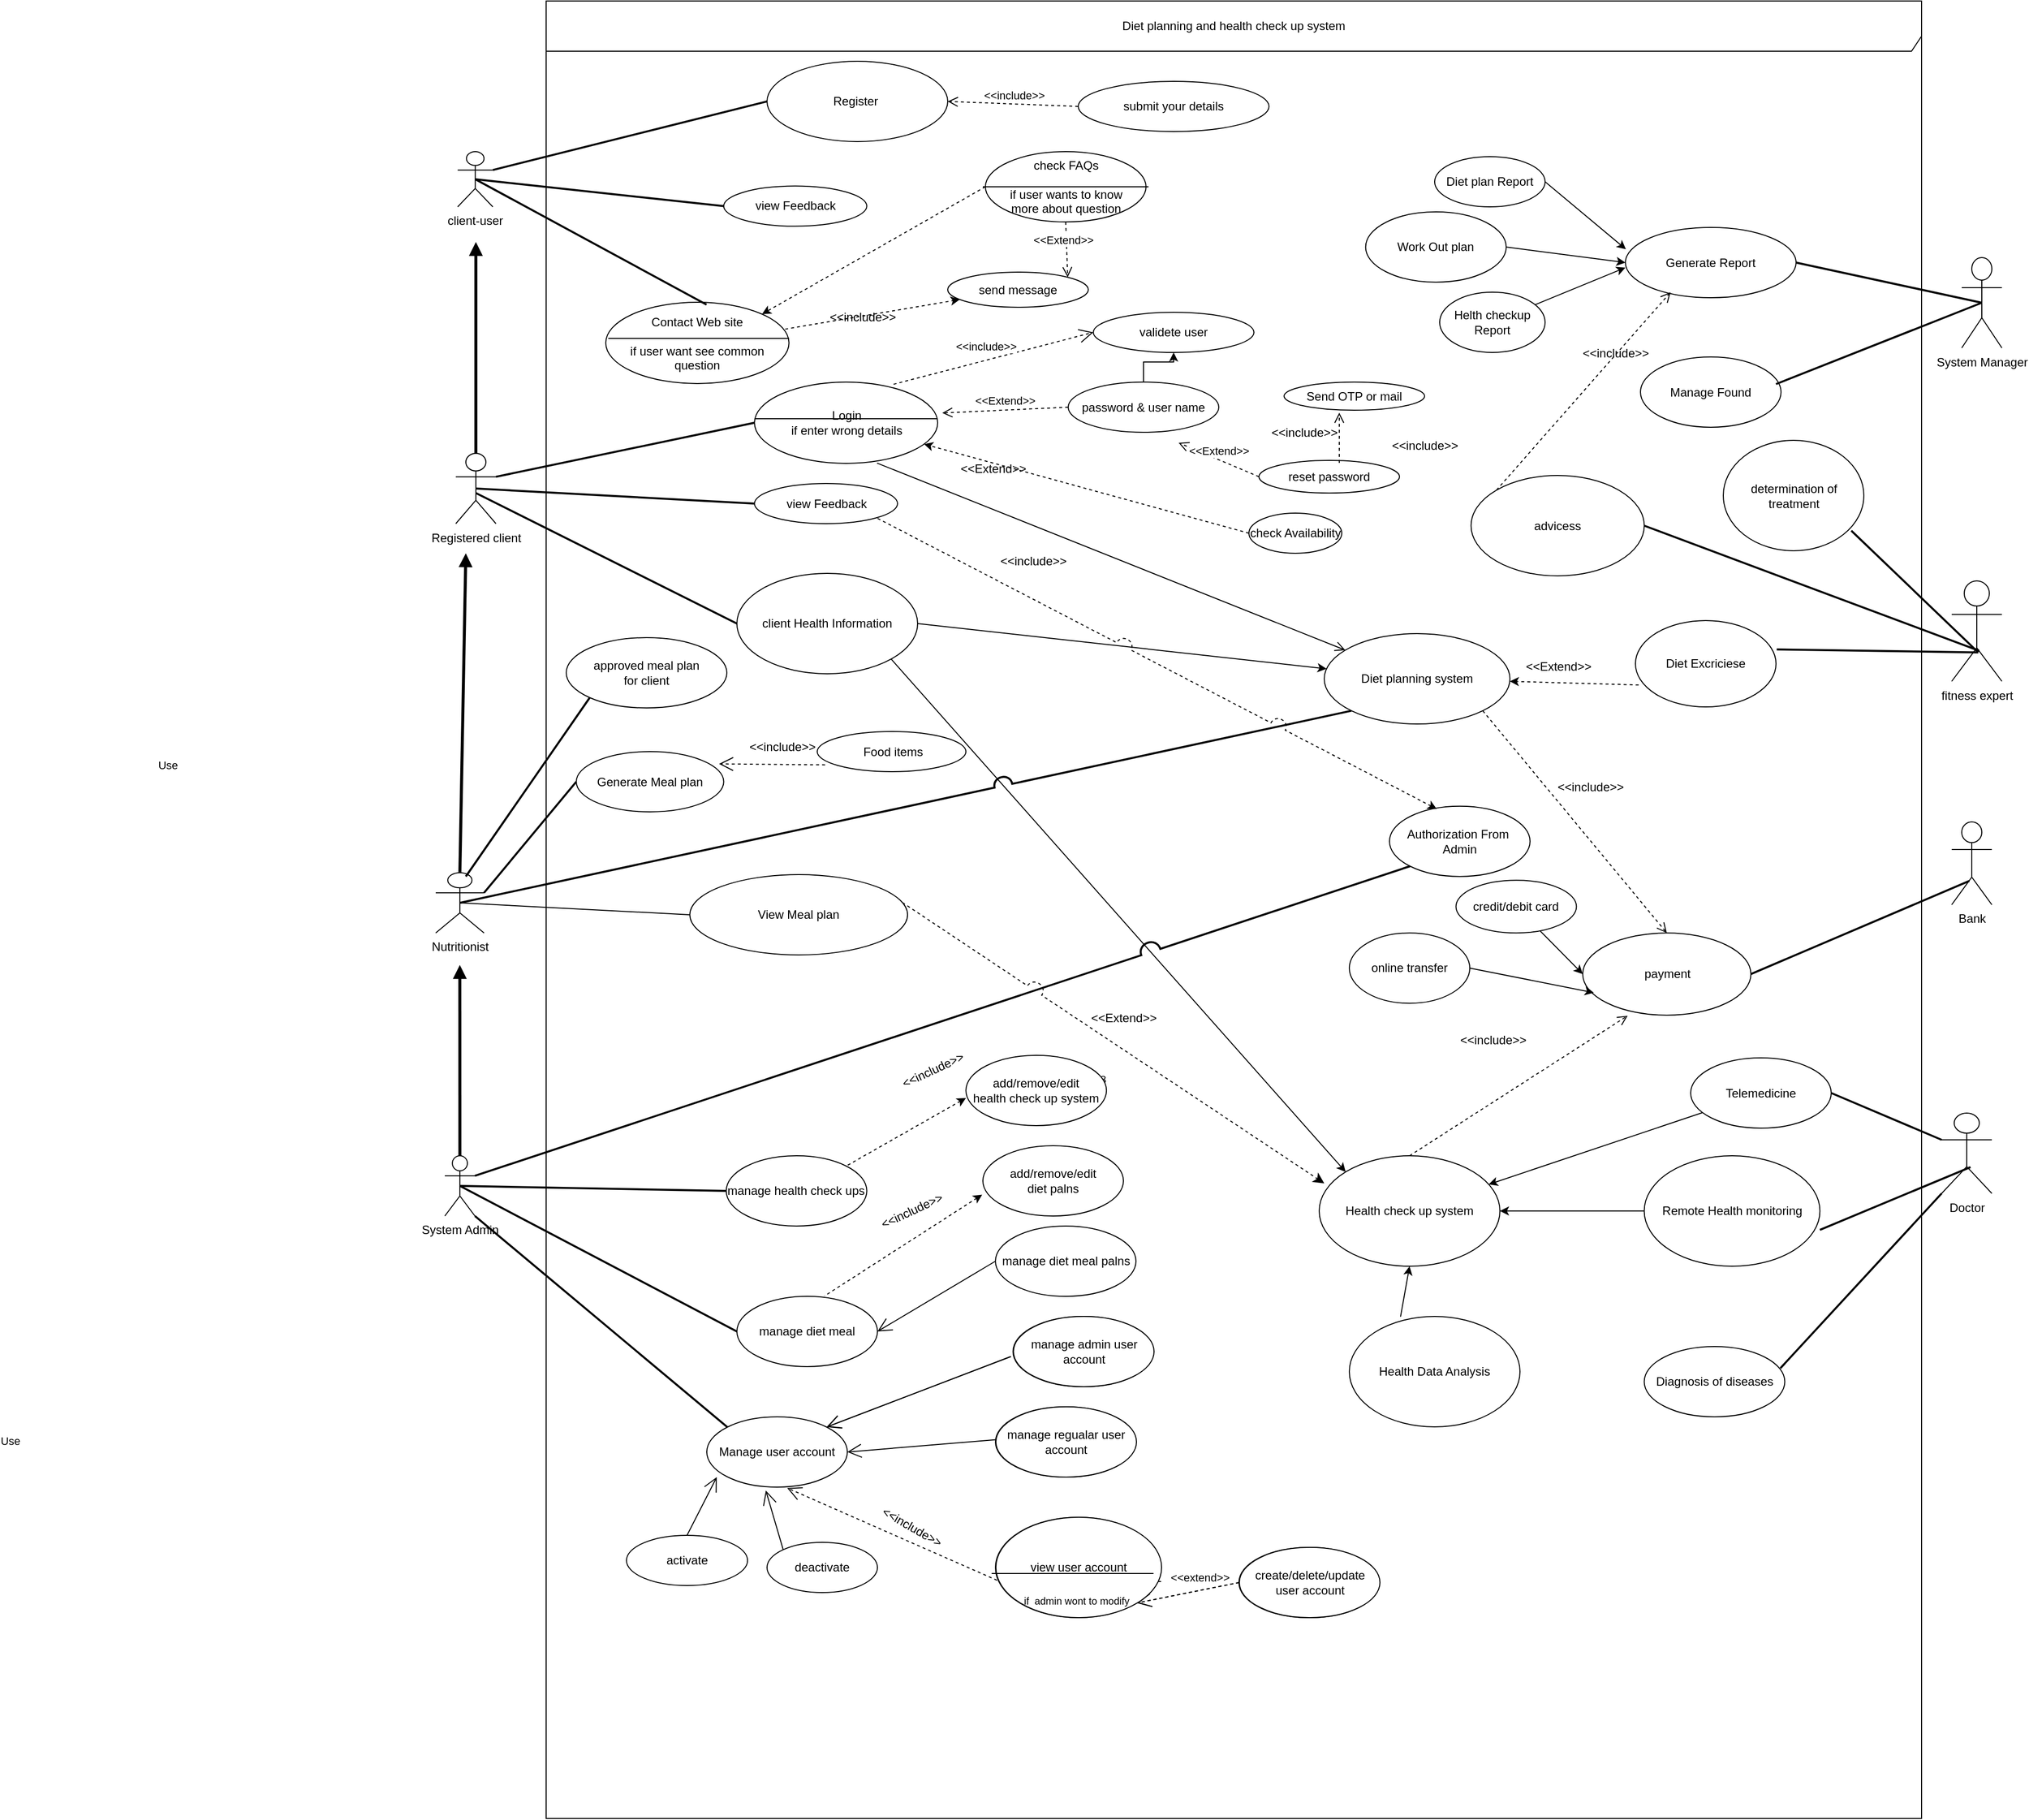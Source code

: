 <mxfile version="21.2.2">
  <diagram name="Page-1" id="F2uAwdxsBDfVGPQz6D__">
    <mxGraphModel dx="1561" dy="531" grid="1" gridSize="10" guides="1" tooltips="1" connect="1" arrows="1" fold="1" page="1" pageScale="1" pageWidth="850" pageHeight="1100" math="0" shadow="0">
      <root>
        <mxCell id="0" />
        <mxCell id="1" parent="0" />
        <mxCell id="HZRKlwLpZjMJuqIR7BEd-4" value="Diet planning and health check up system" style="shape=umlFrame;whiteSpace=wrap;html=1;pointerEvents=0;width=1370;height=50;" vertex="1" parent="1">
          <mxGeometry x="360" y="130" width="1370" height="1810" as="geometry" />
        </mxCell>
        <mxCell id="HZRKlwLpZjMJuqIR7BEd-5" value="client-user" style="shape=umlActor;verticalLabelPosition=bottom;verticalAlign=top;html=1;" vertex="1" parent="1">
          <mxGeometry x="271.87" y="280" width="35" height="55" as="geometry" />
        </mxCell>
        <mxCell id="HZRKlwLpZjMJuqIR7BEd-6" value="Register&amp;nbsp;" style="ellipse;whiteSpace=wrap;html=1;" vertex="1" parent="1">
          <mxGeometry x="580" y="190" width="180" height="80" as="geometry" />
        </mxCell>
        <mxCell id="HZRKlwLpZjMJuqIR7BEd-7" value="submit your details" style="ellipse;whiteSpace=wrap;html=1;" vertex="1" parent="1">
          <mxGeometry x="890" y="210" width="190" height="50" as="geometry" />
        </mxCell>
        <mxCell id="HZRKlwLpZjMJuqIR7BEd-8" value="" style="endArrow=none;html=1;rounded=1;entryX=0;entryY=0.5;entryDx=0;entryDy=0;exitX=1;exitY=0.333;exitDx=0;exitDy=0;exitPerimeter=0;strokeColor=#000000;strokeWidth=2;" edge="1" parent="1" source="HZRKlwLpZjMJuqIR7BEd-5" target="HZRKlwLpZjMJuqIR7BEd-6">
          <mxGeometry width="50" height="50" relative="1" as="geometry">
            <mxPoint x="730" y="270" as="sourcePoint" />
            <mxPoint x="780" y="220" as="targetPoint" />
          </mxGeometry>
        </mxCell>
        <mxCell id="HZRKlwLpZjMJuqIR7BEd-9" value="view Feedback" style="ellipse;whiteSpace=wrap;html=1;" vertex="1" parent="1">
          <mxGeometry x="536.87" y="314.25" width="142.5" height="40" as="geometry" />
        </mxCell>
        <mxCell id="HZRKlwLpZjMJuqIR7BEd-10" value="&amp;lt;&amp;lt;include&amp;gt;&amp;gt;" style="html=1;verticalAlign=bottom;endArrow=open;dashed=1;endSize=8;elbow=vertical;rounded=0;exitX=0;exitY=0.5;exitDx=0;exitDy=0;entryX=1;entryY=0.5;entryDx=0;entryDy=0;" edge="1" parent="1" source="HZRKlwLpZjMJuqIR7BEd-7" target="HZRKlwLpZjMJuqIR7BEd-6">
          <mxGeometry x="-0.008" relative="1" as="geometry">
            <mxPoint x="900" y="410" as="sourcePoint" />
            <mxPoint x="720" y="240" as="targetPoint" />
            <mxPoint as="offset" />
          </mxGeometry>
        </mxCell>
        <mxCell id="HZRKlwLpZjMJuqIR7BEd-11" value="" style="endArrow=none;html=1;rounded=0;entryX=0.5;entryY=0.5;entryDx=0;entryDy=0;entryPerimeter=0;exitX=0;exitY=0.5;exitDx=0;exitDy=0;strokeWidth=2;" edge="1" parent="1" source="HZRKlwLpZjMJuqIR7BEd-9" target="HZRKlwLpZjMJuqIR7BEd-5">
          <mxGeometry width="50" height="50" relative="1" as="geometry">
            <mxPoint x="950" y="320" as="sourcePoint" />
            <mxPoint x="720" y="277.68" as="targetPoint" />
          </mxGeometry>
        </mxCell>
        <mxCell id="HZRKlwLpZjMJuqIR7BEd-12" value="Registered client" style="shape=umlActor;verticalLabelPosition=bottom;verticalAlign=top;html=1;" vertex="1" parent="1">
          <mxGeometry x="270" y="580.5" width="40" height="70" as="geometry" />
        </mxCell>
        <mxCell id="HZRKlwLpZjMJuqIR7BEd-13" value="" style="endArrow=none;html=1;rounded=0;exitX=1;exitY=0.333;exitDx=0;exitDy=0;exitPerimeter=0;entryX=0;entryY=0.5;entryDx=0;entryDy=0;strokeWidth=2;" edge="1" parent="1" source="HZRKlwLpZjMJuqIR7BEd-12" target="HZRKlwLpZjMJuqIR7BEd-19">
          <mxGeometry width="50" height="50" relative="1" as="geometry">
            <mxPoint x="757.5" y="580.5" as="sourcePoint" />
            <mxPoint x="807.5" y="530.5" as="targetPoint" />
          </mxGeometry>
        </mxCell>
        <mxCell id="HZRKlwLpZjMJuqIR7BEd-14" value="view Feedback" style="ellipse;whiteSpace=wrap;html=1;" vertex="1" parent="1">
          <mxGeometry x="567.5" y="610.5" width="142.5" height="40" as="geometry" />
        </mxCell>
        <mxCell id="HZRKlwLpZjMJuqIR7BEd-15" value="" style="endArrow=none;html=1;rounded=0;exitX=0.5;exitY=0.5;exitDx=0;exitDy=0;exitPerimeter=0;entryX=0;entryY=0.5;entryDx=0;entryDy=0;strokeWidth=2;" edge="1" parent="1" source="HZRKlwLpZjMJuqIR7BEd-12" target="HZRKlwLpZjMJuqIR7BEd-14">
          <mxGeometry width="50" height="50" relative="1" as="geometry">
            <mxPoint x="760" y="590.5" as="sourcePoint" />
            <mxPoint x="862.5" y="550.5" as="targetPoint" />
          </mxGeometry>
        </mxCell>
        <mxCell id="HZRKlwLpZjMJuqIR7BEd-16" value="check Availability" style="ellipse;whiteSpace=wrap;html=1;" vertex="1" parent="1">
          <mxGeometry x="1060" y="640" width="92.5" height="40" as="geometry" />
        </mxCell>
        <mxCell id="HZRKlwLpZjMJuqIR7BEd-230" value="" style="edgeStyle=orthogonalEdgeStyle;rounded=0;orthogonalLoop=1;jettySize=auto;html=1;" edge="1" parent="1" source="HZRKlwLpZjMJuqIR7BEd-17" target="HZRKlwLpZjMJuqIR7BEd-18">
          <mxGeometry relative="1" as="geometry" />
        </mxCell>
        <mxCell id="HZRKlwLpZjMJuqIR7BEd-17" value="password &amp;amp; user name" style="ellipse;whiteSpace=wrap;html=1;" vertex="1" parent="1">
          <mxGeometry x="880" y="509.5" width="150" height="50" as="geometry" />
        </mxCell>
        <mxCell id="HZRKlwLpZjMJuqIR7BEd-18" value="validete user" style="ellipse;whiteSpace=wrap;html=1;" vertex="1" parent="1">
          <mxGeometry x="905" y="440" width="160" height="40" as="geometry" />
        </mxCell>
        <mxCell id="HZRKlwLpZjMJuqIR7BEd-19" value="Login&lt;br&gt;if enter wrong details" style="ellipse;whiteSpace=wrap;html=1;" vertex="1" parent="1">
          <mxGeometry x="567.5" y="509.5" width="182.5" height="81" as="geometry" />
        </mxCell>
        <mxCell id="HZRKlwLpZjMJuqIR7BEd-20" value="" style="line;strokeWidth=1;align=left;verticalAlign=middle;spacingTop=-1;spacingLeft=3;spacingRight=3;rotatable=0;labelPosition=right;points=[];portConstraint=eastwest;" vertex="1" parent="1">
          <mxGeometry x="567.5" y="542" width="182.5" height="8" as="geometry" />
        </mxCell>
        <mxCell id="HZRKlwLpZjMJuqIR7BEd-21" value="Diet planning system" style="ellipse;whiteSpace=wrap;html=1;" vertex="1" parent="1">
          <mxGeometry x="1135" y="760" width="185" height="90" as="geometry" />
        </mxCell>
        <mxCell id="HZRKlwLpZjMJuqIR7BEd-22" value="&amp;nbsp;Food items" style="ellipse;whiteSpace=wrap;html=1;" vertex="1" parent="1">
          <mxGeometry x="630" y="857.5" width="148.12" height="40" as="geometry" />
        </mxCell>
        <mxCell id="HZRKlwLpZjMJuqIR7BEd-24" value="Generate Meal plan" style="ellipse;whiteSpace=wrap;html=1;" vertex="1" parent="1">
          <mxGeometry x="390" y="877.5" width="146.87" height="60" as="geometry" />
        </mxCell>
        <mxCell id="HZRKlwLpZjMJuqIR7BEd-25" value="View Meal plan" style="ellipse;whiteSpace=wrap;html=1;" vertex="1" parent="1">
          <mxGeometry x="503.13" y="1000" width="216.87" height="80" as="geometry" />
        </mxCell>
        <mxCell id="HZRKlwLpZjMJuqIR7BEd-26" value="Health check up system" style="ellipse;whiteSpace=wrap;html=1;" vertex="1" parent="1">
          <mxGeometry x="1130" y="1280" width="180" height="110" as="geometry" />
        </mxCell>
        <mxCell id="HZRKlwLpZjMJuqIR7BEd-29" value="&amp;lt;&amp;lt;Extend&amp;gt;&amp;gt;" style="html=1;verticalAlign=bottom;endArrow=open;dashed=1;endSize=8;elbow=vertical;rounded=0;entryX=1.025;entryY=0.38;entryDx=0;entryDy=0;exitX=0;exitY=0.5;exitDx=0;exitDy=0;entryPerimeter=0;" edge="1" parent="1" source="HZRKlwLpZjMJuqIR7BEd-17" target="HZRKlwLpZjMJuqIR7BEd-19">
          <mxGeometry relative="1" as="geometry">
            <mxPoint x="850" y="480" as="sourcePoint" />
            <mxPoint x="730" y="483.38" as="targetPoint" />
          </mxGeometry>
        </mxCell>
        <mxCell id="HZRKlwLpZjMJuqIR7BEd-30" style="edgeStyle=none;rounded=0;orthogonalLoop=1;jettySize=auto;html=1;exitX=0.5;exitY=1;exitDx=0;exitDy=0;" edge="1" parent="1" source="HZRKlwLpZjMJuqIR7BEd-17" target="HZRKlwLpZjMJuqIR7BEd-17">
          <mxGeometry relative="1" as="geometry" />
        </mxCell>
        <mxCell id="HZRKlwLpZjMJuqIR7BEd-31" value="" style="html=1;verticalAlign=bottom;endArrow=open;endSize=8;elbow=vertical;rounded=0;exitX=0.669;exitY=0.996;exitDx=0;exitDy=0;exitPerimeter=0;" edge="1" parent="1" source="HZRKlwLpZjMJuqIR7BEd-19" target="HZRKlwLpZjMJuqIR7BEd-21">
          <mxGeometry y="-20" relative="1" as="geometry">
            <mxPoint x="860" y="540" as="sourcePoint" />
            <mxPoint x="830" y="570" as="targetPoint" />
            <mxPoint as="offset" />
          </mxGeometry>
        </mxCell>
        <mxCell id="HZRKlwLpZjMJuqIR7BEd-32" value="" style="endArrow=none;html=1;rounded=0;entryX=0;entryY=0.5;entryDx=0;entryDy=0;exitX=0.5;exitY=0.5;exitDx=0;exitDy=0;exitPerimeter=0;" edge="1" parent="1" source="HZRKlwLpZjMJuqIR7BEd-23" target="HZRKlwLpZjMJuqIR7BEd-25">
          <mxGeometry width="50" height="50" relative="1" as="geometry">
            <mxPoint x="263.13" y="937.5" as="sourcePoint" />
            <mxPoint x="813.13" y="807.5" as="targetPoint" />
          </mxGeometry>
        </mxCell>
        <mxCell id="HZRKlwLpZjMJuqIR7BEd-33" value="" style="endArrow=none;html=1;rounded=0;entryX=0;entryY=0.5;entryDx=0;entryDy=0;exitX=1;exitY=0.333;exitDx=0;exitDy=0;exitPerimeter=0;strokeWidth=2;" edge="1" parent="1" source="HZRKlwLpZjMJuqIR7BEd-23" target="HZRKlwLpZjMJuqIR7BEd-24">
          <mxGeometry width="50" height="50" relative="1" as="geometry">
            <mxPoint x="263.13" y="917.5" as="sourcePoint" />
            <mxPoint x="433.13" y="922.5" as="targetPoint" />
          </mxGeometry>
        </mxCell>
        <mxCell id="HZRKlwLpZjMJuqIR7BEd-34" style="edgeStyle=none;rounded=0;orthogonalLoop=1;jettySize=auto;html=1;exitX=1;exitY=0;exitDx=0;exitDy=0;" edge="1" parent="1" source="HZRKlwLpZjMJuqIR7BEd-24" target="HZRKlwLpZjMJuqIR7BEd-24">
          <mxGeometry relative="1" as="geometry" />
        </mxCell>
        <mxCell id="HZRKlwLpZjMJuqIR7BEd-35" value="Use" style="endArrow=open;endSize=12;dashed=1;html=1;rounded=0;entryX=0.968;entryY=0.204;entryDx=0;entryDy=0;entryPerimeter=0;exitX=0.053;exitY=0.83;exitDx=0;exitDy=0;exitPerimeter=0;" edge="1" parent="1" source="HZRKlwLpZjMJuqIR7BEd-22" target="HZRKlwLpZjMJuqIR7BEd-24">
          <mxGeometry x="1" y="570" width="160" relative="1" as="geometry">
            <mxPoint x="562.5" y="858" as="sourcePoint" />
            <mxPoint x="463.13" y="855" as="targetPoint" />
            <mxPoint x="-544" y="-569" as="offset" />
          </mxGeometry>
        </mxCell>
        <mxCell id="HZRKlwLpZjMJuqIR7BEd-36" value="&amp;lt;&amp;lt;include&amp;gt;&amp;gt;" style="text;html=1;align=center;verticalAlign=middle;resizable=0;points=[];autosize=1;" vertex="1" parent="1">
          <mxGeometry x="550" y="857.5" width="90" height="30" as="geometry" />
        </mxCell>
        <mxCell id="HZRKlwLpZjMJuqIR7BEd-37" style="edgeStyle=none;rounded=0;orthogonalLoop=1;jettySize=auto;html=1;exitX=1;exitY=0.5;exitDx=0;exitDy=0;" edge="1" parent="1" source="HZRKlwLpZjMJuqIR7BEd-38" target="HZRKlwLpZjMJuqIR7BEd-21">
          <mxGeometry relative="1" as="geometry" />
        </mxCell>
        <mxCell id="HZRKlwLpZjMJuqIR7BEd-38" value="client Health Information" style="ellipse;whiteSpace=wrap;html=1;" vertex="1" parent="1">
          <mxGeometry x="550" y="700" width="180" height="100" as="geometry" />
        </mxCell>
        <mxCell id="HZRKlwLpZjMJuqIR7BEd-40" style="edgeStyle=none;rounded=0;orthogonalLoop=1;jettySize=auto;html=1;exitX=1;exitY=1;exitDx=0;exitDy=0;entryX=0;entryY=0;entryDx=0;entryDy=0;" edge="1" parent="1" source="HZRKlwLpZjMJuqIR7BEd-38" target="HZRKlwLpZjMJuqIR7BEd-26">
          <mxGeometry relative="1" as="geometry">
            <mxPoint x="760" y="680" as="sourcePoint" />
            <mxPoint x="848" y="677" as="targetPoint" />
          </mxGeometry>
        </mxCell>
        <mxCell id="HZRKlwLpZjMJuqIR7BEd-41" value="Doctor&lt;br&gt;" style="shape=umlActor;verticalLabelPosition=bottom;verticalAlign=top;html=1;" vertex="1" parent="1">
          <mxGeometry x="1750" y="1237.5" width="50" height="80" as="geometry" />
        </mxCell>
        <mxCell id="HZRKlwLpZjMJuqIR7BEd-43" value="Health Data Analysis" style="ellipse;whiteSpace=wrap;html=1;" vertex="1" parent="1">
          <mxGeometry x="1160" y="1440" width="170" height="110" as="geometry" />
        </mxCell>
        <mxCell id="HZRKlwLpZjMJuqIR7BEd-44" style="edgeStyle=none;rounded=0;orthogonalLoop=1;jettySize=auto;html=1;" edge="1" parent="1" source="HZRKlwLpZjMJuqIR7BEd-45" target="HZRKlwLpZjMJuqIR7BEd-26">
          <mxGeometry relative="1" as="geometry" />
        </mxCell>
        <mxCell id="HZRKlwLpZjMJuqIR7BEd-45" value="Remote Health monitoring" style="ellipse;whiteSpace=wrap;html=1;" vertex="1" parent="1">
          <mxGeometry x="1453.75" y="1280" width="175" height="110" as="geometry" />
        </mxCell>
        <mxCell id="HZRKlwLpZjMJuqIR7BEd-46" style="edgeStyle=none;rounded=0;orthogonalLoop=1;jettySize=auto;html=1;exitX=0;exitY=0.5;exitDx=0;exitDy=0;" edge="1" parent="1" source="HZRKlwLpZjMJuqIR7BEd-14" target="HZRKlwLpZjMJuqIR7BEd-14">
          <mxGeometry relative="1" as="geometry" />
        </mxCell>
        <mxCell id="HZRKlwLpZjMJuqIR7BEd-47" value="" style="endArrow=none;html=1;rounded=0;entryX=0;entryY=1;entryDx=0;entryDy=0;jumpStyle=arc;jumpSize=16;exitX=0.5;exitY=0.5;exitDx=0;exitDy=0;exitPerimeter=0;strokeWidth=2;" edge="1" parent="1" source="HZRKlwLpZjMJuqIR7BEd-23" target="HZRKlwLpZjMJuqIR7BEd-21">
          <mxGeometry width="50" height="50" relative="1" as="geometry">
            <mxPoint x="500" y="690" as="sourcePoint" />
            <mxPoint x="740" y="785" as="targetPoint" />
          </mxGeometry>
        </mxCell>
        <mxCell id="HZRKlwLpZjMJuqIR7BEd-48" value="" style="edgeStyle=none;rounded=0;orthogonalLoop=1;jettySize=auto;html=1;" edge="1" parent="1" source="HZRKlwLpZjMJuqIR7BEd-49" target="HZRKlwLpZjMJuqIR7BEd-26">
          <mxGeometry relative="1" as="geometry" />
        </mxCell>
        <mxCell id="HZRKlwLpZjMJuqIR7BEd-49" value="Telemedicine" style="ellipse;whiteSpace=wrap;html=1;" vertex="1" parent="1">
          <mxGeometry x="1500" y="1182.5" width="140" height="70" as="geometry" />
        </mxCell>
        <mxCell id="HZRKlwLpZjMJuqIR7BEd-50" value="fitness expert&lt;br&gt;" style="shape=umlActor;verticalLabelPosition=bottom;verticalAlign=top;html=1;" vertex="1" parent="1">
          <mxGeometry x="1760" y="707.5" width="50" height="100" as="geometry" />
        </mxCell>
        <mxCell id="HZRKlwLpZjMJuqIR7BEd-51" value="determination of treatment" style="ellipse;whiteSpace=wrap;html=1;" vertex="1" parent="1">
          <mxGeometry x="1532.5" y="567.5" width="140" height="110" as="geometry" />
        </mxCell>
        <mxCell id="HZRKlwLpZjMJuqIR7BEd-52" value="Diet Excriciese" style="ellipse;whiteSpace=wrap;html=1;" vertex="1" parent="1">
          <mxGeometry x="1445" y="747" width="140" height="86" as="geometry" />
        </mxCell>
        <mxCell id="HZRKlwLpZjMJuqIR7BEd-53" style="edgeStyle=none;rounded=0;orthogonalLoop=1;jettySize=auto;html=1;dashed=1;exitX=0.023;exitY=0.746;exitDx=0;exitDy=0;exitPerimeter=0;" edge="1" parent="1" source="HZRKlwLpZjMJuqIR7BEd-52" target="HZRKlwLpZjMJuqIR7BEd-21">
          <mxGeometry relative="1" as="geometry">
            <mxPoint x="1450" y="697.5" as="sourcePoint" />
            <mxPoint x="1361.525" y="858.85" as="targetPoint" />
          </mxGeometry>
        </mxCell>
        <mxCell id="HZRKlwLpZjMJuqIR7BEd-54" value="" style="endArrow=none;html=1;rounded=0;entryX=0.529;entryY=0.712;entryDx=0;entryDy=0;exitX=1.005;exitY=0.334;exitDx=0;exitDy=0;entryPerimeter=0;exitPerimeter=0;strokeWidth=2;" edge="1" parent="1" source="HZRKlwLpZjMJuqIR7BEd-52" target="HZRKlwLpZjMJuqIR7BEd-50">
          <mxGeometry width="50" height="50" relative="1" as="geometry">
            <mxPoint x="1660" y="777.5" as="sourcePoint" />
            <mxPoint x="1759.87" y="740" as="targetPoint" />
          </mxGeometry>
        </mxCell>
        <mxCell id="HZRKlwLpZjMJuqIR7BEd-55" value="" style="endArrow=none;html=1;rounded=0;entryX=0.529;entryY=0.712;entryDx=0;entryDy=0;exitX=0.5;exitY=0.5;exitDx=0;exitDy=0;exitPerimeter=0;entryPerimeter=0;strokeWidth=2;" edge="1" parent="1" target="HZRKlwLpZjMJuqIR7BEd-50">
          <mxGeometry width="50" height="50" relative="1" as="geometry">
            <mxPoint x="1660" y="657.5" as="sourcePoint" />
            <mxPoint x="1759.87" y="620" as="targetPoint" />
          </mxGeometry>
        </mxCell>
        <mxCell id="HZRKlwLpZjMJuqIR7BEd-56" value="" style="endArrow=none;html=1;rounded=0;entryX=0.575;entryY=0.673;entryDx=0;entryDy=0;exitX=1;exitY=0.671;exitDx=0;exitDy=0;exitPerimeter=0;entryPerimeter=0;strokeWidth=2;" edge="1" parent="1" source="HZRKlwLpZjMJuqIR7BEd-45" target="HZRKlwLpZjMJuqIR7BEd-41">
          <mxGeometry width="50" height="50" relative="1" as="geometry">
            <mxPoint x="1620" y="1362.5" as="sourcePoint" />
            <mxPoint x="1719.87" y="1325" as="targetPoint" />
          </mxGeometry>
        </mxCell>
        <mxCell id="HZRKlwLpZjMJuqIR7BEd-57" value="advicess" style="ellipse;whiteSpace=wrap;html=1;" vertex="1" parent="1">
          <mxGeometry x="1281.25" y="602.5" width="172.5" height="100" as="geometry" />
        </mxCell>
        <mxCell id="HZRKlwLpZjMJuqIR7BEd-58" value="Diagnosis of diseases" style="ellipse;whiteSpace=wrap;html=1;" vertex="1" parent="1">
          <mxGeometry x="1453.75" y="1470" width="140" height="70" as="geometry" />
        </mxCell>
        <mxCell id="HZRKlwLpZjMJuqIR7BEd-59" value="" style="endArrow=none;html=1;rounded=0;exitX=0.969;exitY=0.308;exitDx=0;exitDy=0;exitPerimeter=0;strokeWidth=2;entryX=0;entryY=1;entryDx=0;entryDy=0;entryPerimeter=0;" edge="1" parent="1" source="HZRKlwLpZjMJuqIR7BEd-58" target="HZRKlwLpZjMJuqIR7BEd-41">
          <mxGeometry width="50" height="50" relative="1" as="geometry">
            <mxPoint x="1660" y="1422.5" as="sourcePoint" />
            <mxPoint x="1815" y="1310" as="targetPoint" />
          </mxGeometry>
        </mxCell>
        <mxCell id="HZRKlwLpZjMJuqIR7BEd-60" value="" style="endArrow=none;html=1;rounded=0;entryX=0;entryY=0.333;entryDx=0;entryDy=0;entryPerimeter=0;exitX=1;exitY=0.5;exitDx=0;exitDy=0;strokeWidth=2;" edge="1" parent="1" source="HZRKlwLpZjMJuqIR7BEd-49" target="HZRKlwLpZjMJuqIR7BEd-41">
          <mxGeometry width="50" height="50" relative="1" as="geometry">
            <mxPoint x="1690" y="1065" as="sourcePoint" />
            <mxPoint x="1772.5" y="1138" as="targetPoint" />
          </mxGeometry>
        </mxCell>
        <mxCell id="HZRKlwLpZjMJuqIR7BEd-61" value="" style="endArrow=none;html=1;rounded=0;exitX=1;exitY=0.5;exitDx=0;exitDy=0;strokeWidth=2;entryX=0.546;entryY=0.696;entryDx=0;entryDy=0;entryPerimeter=0;" edge="1" parent="1" source="HZRKlwLpZjMJuqIR7BEd-57" target="HZRKlwLpZjMJuqIR7BEd-50">
          <mxGeometry width="50" height="50" relative="1" as="geometry">
            <mxPoint x="1600" y="747.5" as="sourcePoint" />
            <mxPoint x="1780" y="767.5" as="targetPoint" />
          </mxGeometry>
        </mxCell>
        <mxCell id="HZRKlwLpZjMJuqIR7BEd-62" value="Generate Report" style="ellipse;whiteSpace=wrap;html=1;" vertex="1" parent="1">
          <mxGeometry x="1435" y="355.5" width="170" height="70" as="geometry" />
        </mxCell>
        <mxCell id="HZRKlwLpZjMJuqIR7BEd-63" value="Manage Found" style="ellipse;whiteSpace=wrap;html=1;" vertex="1" parent="1">
          <mxGeometry x="1450" y="484.5" width="140" height="70" as="geometry" />
        </mxCell>
        <mxCell id="HZRKlwLpZjMJuqIR7BEd-64" value="System Manager" style="shape=umlActor;verticalLabelPosition=bottom;verticalAlign=top;html=1;" vertex="1" parent="1">
          <mxGeometry x="1770" y="385.5" width="40" height="90" as="geometry" />
        </mxCell>
        <mxCell id="HZRKlwLpZjMJuqIR7BEd-65" value="" style="endArrow=none;html=1;rounded=0;entryX=0.5;entryY=0.5;entryDx=0;entryDy=0;exitX=1;exitY=0.5;exitDx=0;exitDy=0;entryPerimeter=0;strokeWidth=2;" edge="1" parent="1" source="HZRKlwLpZjMJuqIR7BEd-62" target="HZRKlwLpZjMJuqIR7BEd-64">
          <mxGeometry width="50" height="50" relative="1" as="geometry">
            <mxPoint x="1635" y="365.5" as="sourcePoint" />
            <mxPoint x="1780" y="309.5" as="targetPoint" />
          </mxGeometry>
        </mxCell>
        <mxCell id="HZRKlwLpZjMJuqIR7BEd-66" value="" style="endArrow=none;html=1;rounded=0;entryX=0.5;entryY=0.5;entryDx=0;entryDy=0;exitX=1.005;exitY=0.334;exitDx=0;exitDy=0;entryPerimeter=0;exitPerimeter=0;strokeWidth=2;" edge="1" parent="1" target="HZRKlwLpZjMJuqIR7BEd-64">
          <mxGeometry width="50" height="50" relative="1" as="geometry">
            <mxPoint x="1585" y="511.5" as="sourcePoint" />
            <mxPoint x="1730" y="455.5" as="targetPoint" />
          </mxGeometry>
        </mxCell>
        <mxCell id="HZRKlwLpZjMJuqIR7BEd-67" value="Diet plan Report" style="ellipse;whiteSpace=wrap;html=1;" vertex="1" parent="1">
          <mxGeometry x="1245" y="285" width="110" height="50" as="geometry" />
        </mxCell>
        <mxCell id="HZRKlwLpZjMJuqIR7BEd-68" value="Helth checkup Report" style="ellipse;whiteSpace=wrap;html=1;" vertex="1" parent="1">
          <mxGeometry x="1250" y="420" width="105" height="60" as="geometry" />
        </mxCell>
        <mxCell id="HZRKlwLpZjMJuqIR7BEd-69" value="System Admin" style="shape=umlActor;verticalLabelPosition=bottom;verticalAlign=top;html=1;" vertex="1" parent="1">
          <mxGeometry x="259.07" y="1280" width="30" height="60" as="geometry" />
        </mxCell>
        <mxCell id="HZRKlwLpZjMJuqIR7BEd-70" value="Manage user account" style="ellipse;whiteSpace=wrap;html=1;" vertex="1" parent="1">
          <mxGeometry x="520" y="1540" width="140" height="70" as="geometry" />
        </mxCell>
        <mxCell id="HZRKlwLpZjMJuqIR7BEd-73" value="" style="endArrow=open;endFill=1;endSize=12;html=1;rounded=0;entryX=1;entryY=0;entryDx=0;entryDy=0;exitX=0;exitY=0.75;exitDx=0;exitDy=0;exitPerimeter=0;" edge="1" parent="1" target="HZRKlwLpZjMJuqIR7BEd-70">
          <mxGeometry width="160" relative="1" as="geometry">
            <mxPoint x="822.5" y="1480" as="sourcePoint" />
            <mxPoint x="996.25" y="1090" as="targetPoint" />
          </mxGeometry>
        </mxCell>
        <mxCell id="HZRKlwLpZjMJuqIR7BEd-74" value="" style="endArrow=open;endFill=1;endSize=12;html=1;rounded=0;entryX=1;entryY=0.5;entryDx=0;entryDy=0;exitX=0;exitY=0.5;exitDx=0;exitDy=0;" edge="1" parent="1" target="HZRKlwLpZjMJuqIR7BEd-70">
          <mxGeometry width="160" relative="1" as="geometry">
            <mxPoint x="811.25" y="1562.5" as="sourcePoint" />
            <mxPoint x="675.25" y="1220" as="targetPoint" />
          </mxGeometry>
        </mxCell>
        <mxCell id="HZRKlwLpZjMJuqIR7BEd-78" value="Authorization From&amp;nbsp; Admin" style="ellipse;whiteSpace=wrap;html=1;" vertex="1" parent="1">
          <mxGeometry x="1200" y="931.88" width="140" height="70" as="geometry" />
        </mxCell>
        <mxCell id="HZRKlwLpZjMJuqIR7BEd-79" value="" style="endArrow=none;html=1;rounded=0;entryX=0;entryY=1;entryDx=0;entryDy=0;jumpStyle=arc;jumpSize=18;strokeWidth=2;exitX=1;exitY=0.333;exitDx=0;exitDy=0;exitPerimeter=0;" edge="1" parent="1" target="HZRKlwLpZjMJuqIR7BEd-78" source="HZRKlwLpZjMJuqIR7BEd-69">
          <mxGeometry width="50" height="50" relative="1" as="geometry">
            <mxPoint x="350" y="1190" as="sourcePoint" />
            <mxPoint x="776" y="1007" as="targetPoint" />
          </mxGeometry>
        </mxCell>
        <mxCell id="HZRKlwLpZjMJuqIR7BEd-80" value="" style="endArrow=none;html=1;rounded=0;entryX=1;entryY=1;entryDx=0;entryDy=0;startArrow=classic;startFill=1;dashed=1;exitX=0.336;exitY=0.039;exitDx=0;exitDy=0;exitPerimeter=0;jumpStyle=arc;jumpSize=16;" edge="1" parent="1" source="HZRKlwLpZjMJuqIR7BEd-78" target="HZRKlwLpZjMJuqIR7BEd-14">
          <mxGeometry width="50" height="50" relative="1" as="geometry">
            <mxPoint x="720" y="520" as="sourcePoint" />
            <mxPoint x="886" y="837" as="targetPoint" />
          </mxGeometry>
        </mxCell>
        <mxCell id="HZRKlwLpZjMJuqIR7BEd-81" value="&amp;lt;&amp;lt;include&amp;gt;&amp;gt;" style="text;html=1;align=center;verticalAlign=middle;resizable=0;points=[];autosize=1;" vertex="1" parent="1">
          <mxGeometry x="800" y="672.5" width="90" height="30" as="geometry" />
        </mxCell>
        <mxCell id="HZRKlwLpZjMJuqIR7BEd-82" value="&amp;lt;&amp;lt;include&amp;gt;&amp;gt;" style="text;html=1;align=center;verticalAlign=middle;resizable=0;points=[];autosize=1;" vertex="1" parent="1">
          <mxGeometry x="1190" y="557.5" width="90" height="30" as="geometry" />
        </mxCell>
        <mxCell id="HZRKlwLpZjMJuqIR7BEd-83" value="&amp;lt;&amp;lt;Extend&amp;gt;&amp;gt;" style="text;html=1;align=center;verticalAlign=middle;resizable=0;points=[];autosize=1;" vertex="1" parent="1">
          <mxGeometry x="1322.5" y="777.5" width="90" height="30" as="geometry" />
        </mxCell>
        <mxCell id="HZRKlwLpZjMJuqIR7BEd-85" style="edgeStyle=none;rounded=0;orthogonalLoop=1;jettySize=auto;html=1;entryX=0.003;entryY=0.311;entryDx=0;entryDy=0;entryPerimeter=0;exitX=1;exitY=0.5;exitDx=0;exitDy=0;" edge="1" parent="1" source="HZRKlwLpZjMJuqIR7BEd-67" target="HZRKlwLpZjMJuqIR7BEd-62">
          <mxGeometry relative="1" as="geometry">
            <mxPoint x="1425" y="295.5" as="sourcePoint" />
            <mxPoint x="1300" y="295.5" as="targetPoint" />
          </mxGeometry>
        </mxCell>
        <mxCell id="HZRKlwLpZjMJuqIR7BEd-86" style="rounded=0;orthogonalLoop=1;jettySize=auto;html=1;" edge="1" parent="1" source="HZRKlwLpZjMJuqIR7BEd-68">
          <mxGeometry relative="1" as="geometry">
            <mxPoint x="1395" y="370.5" as="sourcePoint" />
            <mxPoint x="1435" y="395.5" as="targetPoint" />
          </mxGeometry>
        </mxCell>
        <mxCell id="HZRKlwLpZjMJuqIR7BEd-87" value="&amp;lt;&amp;lt;include&amp;gt;&amp;gt;" style="endArrow=open;endSize=12;dashed=1;html=1;rounded=0;exitX=0.759;exitY=0.027;exitDx=0;exitDy=0;exitPerimeter=0;entryX=0;entryY=0.5;entryDx=0;entryDy=0;" edge="1" parent="1" source="HZRKlwLpZjMJuqIR7BEd-19" target="HZRKlwLpZjMJuqIR7BEd-18">
          <mxGeometry x="-0.044" y="13" width="160" relative="1" as="geometry">
            <mxPoint x="700" y="470" as="sourcePoint" />
            <mxPoint x="810" y="469.62" as="targetPoint" />
            <mxPoint as="offset" />
          </mxGeometry>
        </mxCell>
        <mxCell id="HZRKlwLpZjMJuqIR7BEd-88" value="Contact Web site&lt;br&gt;&lt;br&gt;if user want see common question" style="ellipse;whiteSpace=wrap;html=1;" vertex="1" parent="1">
          <mxGeometry x="419.37" y="430" width="182.5" height="81" as="geometry" />
        </mxCell>
        <mxCell id="HZRKlwLpZjMJuqIR7BEd-89" value="" style="line;strokeWidth=1;fillColor=none;align=left;verticalAlign=middle;spacingTop=-1;spacingLeft=3;spacingRight=3;rotatable=0;labelPosition=right;points=[];portConstraint=eastwest;strokeColor=inherit;" vertex="1" parent="1">
          <mxGeometry x="421.87" y="462" width="180" height="8" as="geometry" />
        </mxCell>
        <mxCell id="HZRKlwLpZjMJuqIR7BEd-90" value="check FAQs&lt;br&gt;&lt;br&gt;if user wants to know&lt;br&gt;more about question" style="ellipse;whiteSpace=wrap;html=1;" vertex="1" parent="1">
          <mxGeometry x="797.5" y="280" width="160" height="70" as="geometry" />
        </mxCell>
        <mxCell id="HZRKlwLpZjMJuqIR7BEd-91" value="" style="line;strokeWidth=1;align=left;verticalAlign=middle;spacingTop=-1;spacingLeft=3;spacingRight=3;rotatable=0;labelPosition=right;points=[];portConstraint=eastwest;" vertex="1" parent="1">
          <mxGeometry x="795" y="308.75" width="165" height="12.5" as="geometry" />
        </mxCell>
        <mxCell id="HZRKlwLpZjMJuqIR7BEd-92" style="edgeStyle=none;rounded=0;orthogonalLoop=1;jettySize=auto;html=1;dashed=1;exitX=0;exitY=0.5;exitDx=0;exitDy=0;entryX=1;entryY=0;entryDx=0;entryDy=0;" edge="1" parent="1" source="HZRKlwLpZjMJuqIR7BEd-90" target="HZRKlwLpZjMJuqIR7BEd-88">
          <mxGeometry relative="1" as="geometry">
            <mxPoint x="740" y="360" as="sourcePoint" />
            <mxPoint x="526" y="287" as="targetPoint" />
          </mxGeometry>
        </mxCell>
        <mxCell id="HZRKlwLpZjMJuqIR7BEd-94" value="send message" style="ellipse;whiteSpace=wrap;html=1;" vertex="1" parent="1">
          <mxGeometry x="760" y="400" width="140" height="35" as="geometry" />
        </mxCell>
        <mxCell id="HZRKlwLpZjMJuqIR7BEd-95" value="&amp;lt;&amp;lt;Extend&amp;gt;&amp;gt;" style="html=1;verticalAlign=bottom;endArrow=open;dashed=1;endSize=8;elbow=vertical;rounded=0;entryX=1;entryY=0;entryDx=0;entryDy=0;exitX=0.5;exitY=1;exitDx=0;exitDy=0;" edge="1" parent="1" source="HZRKlwLpZjMJuqIR7BEd-90" target="HZRKlwLpZjMJuqIR7BEd-94">
          <mxGeometry x="-0.029" y="-4" relative="1" as="geometry">
            <mxPoint x="830" y="360" as="sourcePoint" />
            <mxPoint x="634" y="454" as="targetPoint" />
            <mxPoint x="1" as="offset" />
          </mxGeometry>
        </mxCell>
        <mxCell id="HZRKlwLpZjMJuqIR7BEd-96" style="edgeStyle=none;rounded=0;orthogonalLoop=1;jettySize=auto;html=1;exitX=0.979;exitY=0.331;exitDx=0;exitDy=0;exitPerimeter=0;dashed=1;" edge="1" parent="1" source="HZRKlwLpZjMJuqIR7BEd-88" target="HZRKlwLpZjMJuqIR7BEd-94">
          <mxGeometry relative="1" as="geometry">
            <mxPoint x="640" y="430" as="sourcePoint" />
            <mxPoint x="691" y="446" as="targetPoint" />
          </mxGeometry>
        </mxCell>
        <mxCell id="HZRKlwLpZjMJuqIR7BEd-97" value="&amp;lt;&amp;lt;include&amp;gt;&amp;gt;" style="text;html=1;align=center;verticalAlign=middle;resizable=0;points=[];autosize=1;" vertex="1" parent="1">
          <mxGeometry x="630" y="430" width="90" height="30" as="geometry" />
        </mxCell>
        <mxCell id="HZRKlwLpZjMJuqIR7BEd-98" value="" style="endArrow=none;html=1;rounded=0;entryX=0.5;entryY=0.5;entryDx=0;entryDy=0;entryPerimeter=0;exitX=0.55;exitY=0.029;exitDx=0;exitDy=0;strokeWidth=2;exitPerimeter=0;" edge="1" parent="1" target="HZRKlwLpZjMJuqIR7BEd-5" source="HZRKlwLpZjMJuqIR7BEd-88">
          <mxGeometry width="50" height="50" relative="1" as="geometry">
            <mxPoint x="514.69" y="419.5" as="sourcePoint" />
            <mxPoint x="322.69" y="362.5" as="targetPoint" />
          </mxGeometry>
        </mxCell>
        <mxCell id="HZRKlwLpZjMJuqIR7BEd-99" value="payment" style="ellipse;whiteSpace=wrap;html=1;" vertex="1" parent="1">
          <mxGeometry x="1392.5" y="1058.13" width="167.5" height="81.87" as="geometry" />
        </mxCell>
        <mxCell id="HZRKlwLpZjMJuqIR7BEd-100" value="" style="html=1;verticalAlign=bottom;endArrow=open;endSize=8;elbow=vertical;rounded=0;exitX=0.5;exitY=0;exitDx=0;exitDy=0;entryX=0.267;entryY=1.007;entryDx=0;entryDy=0;entryPerimeter=0;dashed=1;" edge="1" parent="1" source="HZRKlwLpZjMJuqIR7BEd-26" target="HZRKlwLpZjMJuqIR7BEd-99">
          <mxGeometry y="-20" relative="1" as="geometry">
            <mxPoint x="1215" y="1042.5" as="sourcePoint" />
            <mxPoint x="1461" y="1161.5" as="targetPoint" />
            <mxPoint as="offset" />
          </mxGeometry>
        </mxCell>
        <mxCell id="HZRKlwLpZjMJuqIR7BEd-101" value="&amp;lt;&amp;lt;include&amp;gt;&amp;gt;" style="text;html=1;align=center;verticalAlign=middle;resizable=0;points=[];autosize=1;" vertex="1" parent="1">
          <mxGeometry x="1257.5" y="1150" width="90" height="30" as="geometry" />
        </mxCell>
        <mxCell id="HZRKlwLpZjMJuqIR7BEd-102" value="Bank" style="shape=umlActor;verticalLabelPosition=bottom;verticalAlign=top;html=1;" vertex="1" parent="1">
          <mxGeometry x="1760" y="947.5" width="40" height="82.5" as="geometry" />
        </mxCell>
        <mxCell id="HZRKlwLpZjMJuqIR7BEd-103" value="" style="endArrow=none;html=1;rounded=0;entryX=0.438;entryY=0.713;entryDx=0;entryDy=0;entryPerimeter=0;exitX=1;exitY=0.5;exitDx=0;exitDy=0;strokeWidth=2;" edge="1" parent="1" source="HZRKlwLpZjMJuqIR7BEd-99" target="HZRKlwLpZjMJuqIR7BEd-102">
          <mxGeometry width="50" height="50" relative="1" as="geometry">
            <mxPoint x="1415" y="972.5" as="sourcePoint" />
            <mxPoint x="1753" y="878.5" as="targetPoint" />
          </mxGeometry>
        </mxCell>
        <mxCell id="HZRKlwLpZjMJuqIR7BEd-104" style="edgeStyle=none;rounded=0;orthogonalLoop=1;jettySize=auto;html=1;dashed=1;exitX=0;exitY=0.5;exitDx=0;exitDy=0;" edge="1" parent="1" source="HZRKlwLpZjMJuqIR7BEd-16" target="HZRKlwLpZjMJuqIR7BEd-19">
          <mxGeometry relative="1" as="geometry">
            <mxPoint x="790" y="580" as="sourcePoint" />
            <mxPoint x="576" y="508" as="targetPoint" />
          </mxGeometry>
        </mxCell>
        <mxCell id="HZRKlwLpZjMJuqIR7BEd-105" value="&amp;lt;&amp;lt;Extend&amp;gt;&amp;gt;" style="text;html=1;align=center;verticalAlign=middle;resizable=0;points=[];autosize=1;" vertex="1" parent="1">
          <mxGeometry x="760" y="580.5" width="90" height="30" as="geometry" />
        </mxCell>
        <mxCell id="HZRKlwLpZjMJuqIR7BEd-106" value="" style="html=1;verticalAlign=bottom;endArrow=open;endSize=8;elbow=vertical;rounded=0;exitX=0;exitY=0;exitDx=0;exitDy=0;dashed=1;" edge="1" parent="1" source="HZRKlwLpZjMJuqIR7BEd-57">
          <mxGeometry y="-20" relative="1" as="geometry">
            <mxPoint x="1320" y="500" as="sourcePoint" />
            <mxPoint x="1480" y="420" as="targetPoint" />
            <mxPoint as="offset" />
          </mxGeometry>
        </mxCell>
        <mxCell id="HZRKlwLpZjMJuqIR7BEd-107" value="&amp;lt;&amp;lt;include&amp;gt;&amp;gt;" style="text;html=1;align=center;verticalAlign=middle;resizable=0;points=[];autosize=1;" vertex="1" parent="1">
          <mxGeometry x="1380" y="465.5" width="90" height="30" as="geometry" />
        </mxCell>
        <mxCell id="HZRKlwLpZjMJuqIR7BEd-108" value="+788" style="html=1;verticalAlign=bottom;endArrow=classic;endSize=8;elbow=vertical;rounded=0;exitX=0.976;exitY=0.347;exitDx=0;exitDy=0;entryX=0.028;entryY=0.25;entryDx=0;entryDy=0;entryPerimeter=0;dashed=1;exitPerimeter=0;jumpStyle=arc;jumpSize=17;endFill=1;" edge="1" parent="1" source="HZRKlwLpZjMJuqIR7BEd-25" target="HZRKlwLpZjMJuqIR7BEd-26">
          <mxGeometry x="0.035" y="-49" relative="1" as="geometry">
            <mxPoint x="830" y="970" as="sourcePoint" />
            <mxPoint x="1002" y="875" as="targetPoint" />
            <mxPoint as="offset" />
          </mxGeometry>
        </mxCell>
        <mxCell id="HZRKlwLpZjMJuqIR7BEd-109" value="&amp;lt;&amp;lt;Extend&amp;gt;&amp;gt;" style="text;html=1;align=center;verticalAlign=middle;resizable=0;points=[];autosize=1;" vertex="1" parent="1">
          <mxGeometry x="890" y="1128.13" width="90" height="30" as="geometry" />
        </mxCell>
        <mxCell id="HZRKlwLpZjMJuqIR7BEd-110" value="credit/debit card" style="ellipse;whiteSpace=wrap;html=1;" vertex="1" parent="1">
          <mxGeometry x="1266.25" y="1005.63" width="120" height="52.5" as="geometry" />
        </mxCell>
        <mxCell id="HZRKlwLpZjMJuqIR7BEd-111" style="edgeStyle=none;rounded=0;orthogonalLoop=1;jettySize=auto;html=1;entryX=0;entryY=0.5;entryDx=0;entryDy=0;" edge="1" parent="1" source="HZRKlwLpZjMJuqIR7BEd-110" target="HZRKlwLpZjMJuqIR7BEd-99">
          <mxGeometry relative="1" as="geometry">
            <mxPoint x="1300" y="900" as="sourcePoint" />
            <mxPoint x="1175" y="900" as="targetPoint" />
          </mxGeometry>
        </mxCell>
        <mxCell id="HZRKlwLpZjMJuqIR7BEd-112" value="Work Out plan" style="ellipse;whiteSpace=wrap;html=1;" vertex="1" parent="1">
          <mxGeometry x="1176.25" y="340" width="140" height="70" as="geometry" />
        </mxCell>
        <mxCell id="HZRKlwLpZjMJuqIR7BEd-113" style="edgeStyle=none;rounded=0;orthogonalLoop=1;jettySize=auto;html=1;entryX=0;entryY=0.5;entryDx=0;entryDy=0;exitX=1;exitY=0.5;exitDx=0;exitDy=0;" edge="1" parent="1" source="HZRKlwLpZjMJuqIR7BEd-112" target="HZRKlwLpZjMJuqIR7BEd-62">
          <mxGeometry relative="1" as="geometry">
            <mxPoint x="1440" y="250" as="sourcePoint" />
            <mxPoint x="1315" y="250" as="targetPoint" />
          </mxGeometry>
        </mxCell>
        <mxCell id="HZRKlwLpZjMJuqIR7BEd-114" value="reset password" style="ellipse;whiteSpace=wrap;html=1;" vertex="1" parent="1">
          <mxGeometry x="1070" y="587.5" width="140" height="32.5" as="geometry" />
        </mxCell>
        <mxCell id="HZRKlwLpZjMJuqIR7BEd-115" value="&amp;lt;&amp;lt;Extend&amp;gt;&amp;gt;" style="html=1;verticalAlign=bottom;endArrow=open;dashed=1;endSize=8;elbow=vertical;rounded=0;exitX=0;exitY=0.5;exitDx=0;exitDy=0;" edge="1" parent="1" source="HZRKlwLpZjMJuqIR7BEd-114">
          <mxGeometry relative="1" as="geometry">
            <mxPoint x="1040" y="550" as="sourcePoint" />
            <mxPoint x="990" y="570" as="targetPoint" />
          </mxGeometry>
        </mxCell>
        <mxCell id="HZRKlwLpZjMJuqIR7BEd-116" value="Send OTP or mail" style="ellipse;whiteSpace=wrap;html=1;" vertex="1" parent="1">
          <mxGeometry x="1095" y="509.5" width="140" height="28" as="geometry" />
        </mxCell>
        <mxCell id="HZRKlwLpZjMJuqIR7BEd-117" value="" style="html=1;verticalAlign=bottom;endArrow=open;endSize=8;elbow=vertical;rounded=0;dashed=1;" edge="1" parent="1">
          <mxGeometry y="-20" relative="1" as="geometry">
            <mxPoint x="1150" y="590" as="sourcePoint" />
            <mxPoint x="1150" y="540" as="targetPoint" />
            <mxPoint as="offset" />
          </mxGeometry>
        </mxCell>
        <mxCell id="HZRKlwLpZjMJuqIR7BEd-118" value="&amp;lt;&amp;lt;include&amp;gt;&amp;gt;" style="text;html=1;align=center;verticalAlign=middle;resizable=0;points=[];autosize=1;" vertex="1" parent="1">
          <mxGeometry x="1070" y="545" width="90" height="30" as="geometry" />
        </mxCell>
        <mxCell id="HZRKlwLpZjMJuqIR7BEd-119" value="" style="endArrow=none;html=1;rounded=0;entryX=0;entryY=0.5;entryDx=0;entryDy=0;strokeWidth=2;" edge="1" parent="1" target="HZRKlwLpZjMJuqIR7BEd-38">
          <mxGeometry width="50" height="50" relative="1" as="geometry">
            <mxPoint x="290" y="620" as="sourcePoint" />
            <mxPoint x="573" y="711" as="targetPoint" />
          </mxGeometry>
        </mxCell>
        <mxCell id="HZRKlwLpZjMJuqIR7BEd-129" value="view user account" style="ellipse;whiteSpace=wrap;html=1;" vertex="1" parent="1">
          <mxGeometry x="807.5" y="1640" width="165" height="100" as="geometry" />
        </mxCell>
        <mxCell id="HZRKlwLpZjMJuqIR7BEd-134" value="" style="line;strokeWidth=1;align=left;verticalAlign=middle;spacingTop=-1;spacingLeft=3;spacingRight=3;rotatable=0;labelPosition=right;points=[];portConstraint=eastwest;" vertex="1" parent="1">
          <mxGeometry x="811.25" y="1700" width="161.25" height="8" as="geometry" />
        </mxCell>
        <mxCell id="HZRKlwLpZjMJuqIR7BEd-137" value="&lt;font style=&quot;font-size: 10px;&quot;&gt;if&amp;nbsp; admin wont to modify&lt;/font&gt;" style="text;html=1;align=center;verticalAlign=middle;resizable=0;points=[];autosize=1;" vertex="1" parent="1">
          <mxGeometry x="827.5" y="1708" width="120" height="30" as="geometry" />
        </mxCell>
        <mxCell id="HZRKlwLpZjMJuqIR7BEd-140" value="&lt;div&gt;create/delete/update&lt;/div&gt;&lt;div&gt;user account&lt;br&gt;&lt;/div&gt;" style="ellipse;whiteSpace=wrap;html=1;" vertex="1" parent="1">
          <mxGeometry x="1050" y="1670" width="140" height="70" as="geometry" />
        </mxCell>
        <mxCell id="HZRKlwLpZjMJuqIR7BEd-141" value="&amp;lt;&amp;lt;extend&amp;gt;&amp;gt;" style="endArrow=open;endSize=12;dashed=1;html=1;rounded=0;exitX=0;exitY=0.5;exitDx=0;exitDy=0;entryX=1;entryY=1;entryDx=0;entryDy=0;" edge="1" parent="1" source="HZRKlwLpZjMJuqIR7BEd-140" target="HZRKlwLpZjMJuqIR7BEd-129">
          <mxGeometry x="-0.26" y="-13" width="160" relative="1" as="geometry">
            <mxPoint x="882.5" y="1790" as="sourcePoint" />
            <mxPoint x="1042.5" y="1790" as="targetPoint" />
            <mxPoint x="1" as="offset" />
          </mxGeometry>
        </mxCell>
        <mxCell id="HZRKlwLpZjMJuqIR7BEd-142" value="Use" style="endArrow=open;endSize=12;dashed=1;html=1;rounded=0;entryX=0.572;entryY=1.012;entryDx=0;entryDy=0;entryPerimeter=0;exitX=0.01;exitY=0.628;exitDx=0;exitDy=0;exitPerimeter=0;" edge="1" parent="1" source="HZRKlwLpZjMJuqIR7BEd-129" target="HZRKlwLpZjMJuqIR7BEd-70">
          <mxGeometry x="1" y="570" width="160" relative="1" as="geometry">
            <mxPoint x="750.5" y="1680.5" as="sourcePoint" />
            <mxPoint x="644.5" y="1679.5" as="targetPoint" />
            <mxPoint x="-544" y="-569" as="offset" />
          </mxGeometry>
        </mxCell>
        <mxCell id="HZRKlwLpZjMJuqIR7BEd-143" value="&amp;lt;&amp;lt;include&amp;gt;&amp;gt;" style="text;html=1;align=center;verticalAlign=middle;resizable=0;points=[];autosize=1;rotation=30;" vertex="1" parent="1">
          <mxGeometry x="679.37" y="1635" width="90" height="30" as="geometry" />
        </mxCell>
        <mxCell id="HZRKlwLpZjMJuqIR7BEd-149" value="manage regualar user account" style="ellipse;whiteSpace=wrap;html=1;" vertex="1" parent="1">
          <mxGeometry x="807.5" y="1530" width="140" height="70" as="geometry" />
        </mxCell>
        <mxCell id="HZRKlwLpZjMJuqIR7BEd-162" value="" style="endArrow=block;endFill=1;html=1;rounded=0;strokeWidth=3;exitX=0.5;exitY=0;exitDx=0;exitDy=0;exitPerimeter=0;" edge="1" parent="1" source="HZRKlwLpZjMJuqIR7BEd-12">
          <mxGeometry width="160" relative="1" as="geometry">
            <mxPoint x="290" y="570" as="sourcePoint" />
            <mxPoint x="290" y="370" as="targetPoint" />
          </mxGeometry>
        </mxCell>
        <mxCell id="HZRKlwLpZjMJuqIR7BEd-163" value="online transfer" style="ellipse;whiteSpace=wrap;html=1;" vertex="1" parent="1">
          <mxGeometry x="1160" y="1058.13" width="120" height="70" as="geometry" />
        </mxCell>
        <mxCell id="HZRKlwLpZjMJuqIR7BEd-166" value="manage admin user account" style="ellipse;whiteSpace=wrap;html=1;" vertex="1" parent="1">
          <mxGeometry x="825" y="1440" width="140" height="70" as="geometry" />
        </mxCell>
        <mxCell id="HZRKlwLpZjMJuqIR7BEd-167" value="manage diet meal" style="ellipse;whiteSpace=wrap;html=1;" vertex="1" parent="1">
          <mxGeometry x="550" y="1420" width="140" height="70" as="geometry" />
        </mxCell>
        <mxCell id="HZRKlwLpZjMJuqIR7BEd-168" value="&lt;div&gt;add/remove/edit&lt;/div&gt;&lt;div&gt;diet palns&lt;br&gt;&lt;/div&gt;" style="ellipse;whiteSpace=wrap;html=1;" vertex="1" parent="1">
          <mxGeometry x="795" y="1270" width="140" height="70" as="geometry" />
        </mxCell>
        <mxCell id="HZRKlwLpZjMJuqIR7BEd-169" value="manage diet meal palns" style="ellipse;whiteSpace=wrap;html=1;" vertex="1" parent="1">
          <mxGeometry x="807.5" y="1350" width="140" height="70" as="geometry" />
        </mxCell>
        <mxCell id="HZRKlwLpZjMJuqIR7BEd-170" style="edgeStyle=none;rounded=0;orthogonalLoop=1;jettySize=auto;html=1;entryX=0.066;entryY=0.726;entryDx=0;entryDy=0;exitX=1;exitY=0.5;exitDx=0;exitDy=0;entryPerimeter=0;" edge="1" parent="1" source="HZRKlwLpZjMJuqIR7BEd-163" target="HZRKlwLpZjMJuqIR7BEd-99">
          <mxGeometry relative="1" as="geometry">
            <mxPoint x="1309.25" y="997.75" as="sourcePoint" />
            <mxPoint x="1316.25" y="1043.75" as="targetPoint" />
          </mxGeometry>
        </mxCell>
        <mxCell id="HZRKlwLpZjMJuqIR7BEd-173" value="" style="endArrow=none;endFill=0;endSize=12;html=1;rounded=0;entryX=0.623;entryY=-0.005;entryDx=0;entryDy=0;exitX=-0.005;exitY=0.697;exitDx=0;exitDy=0;exitPerimeter=0;entryPerimeter=0;dashed=1;startArrow=classic;startFill=1;" edge="1" parent="1" source="HZRKlwLpZjMJuqIR7BEd-168" target="HZRKlwLpZjMJuqIR7BEd-167">
          <mxGeometry width="160" relative="1" as="geometry">
            <mxPoint x="770" y="1260" as="sourcePoint" />
            <mxPoint x="650.5" y="1293" as="targetPoint" />
          </mxGeometry>
        </mxCell>
        <mxCell id="HZRKlwLpZjMJuqIR7BEd-174" value="" style="endArrow=open;endFill=1;endSize=12;html=1;rounded=0;entryX=1;entryY=0.5;entryDx=0;entryDy=0;exitX=0;exitY=0.5;exitDx=0;exitDy=0;" edge="1" parent="1" source="HZRKlwLpZjMJuqIR7BEd-169" target="HZRKlwLpZjMJuqIR7BEd-167">
          <mxGeometry width="160" relative="1" as="geometry">
            <mxPoint x="820" y="1320" as="sourcePoint" />
            <mxPoint x="700.5" y="1353" as="targetPoint" />
          </mxGeometry>
        </mxCell>
        <mxCell id="HZRKlwLpZjMJuqIR7BEd-178" value="" style="endArrow=none;html=1;rounded=0;entryX=0;entryY=0.5;entryDx=0;entryDy=0;strokeWidth=2;exitX=0.5;exitY=0.5;exitDx=0;exitDy=0;exitPerimeter=0;" edge="1" parent="1" source="HZRKlwLpZjMJuqIR7BEd-69" target="HZRKlwLpZjMJuqIR7BEd-167">
          <mxGeometry width="50" height="50" relative="1" as="geometry">
            <mxPoint x="480" y="1250" as="sourcePoint" />
            <mxPoint x="767" y="1578" as="targetPoint" />
          </mxGeometry>
        </mxCell>
        <mxCell id="HZRKlwLpZjMJuqIR7BEd-179" value="manage health check ups" style="ellipse;whiteSpace=wrap;html=1;" vertex="1" parent="1">
          <mxGeometry x="539.37" y="1280" width="140" height="70" as="geometry" />
        </mxCell>
        <mxCell id="HZRKlwLpZjMJuqIR7BEd-181" value="&lt;div&gt;add/remove/edit&lt;/div&gt;&lt;div&gt;health check up system&lt;br&gt;&lt;/div&gt;" style="ellipse;whiteSpace=wrap;html=1;" vertex="1" parent="1">
          <mxGeometry x="778.12" y="1180" width="140" height="70" as="geometry" />
        </mxCell>
        <mxCell id="HZRKlwLpZjMJuqIR7BEd-182" value="" style="endArrow=none;endFill=0;endSize=12;html=1;rounded=0;entryX=1;entryY=0;entryDx=0;entryDy=0;exitX=0;exitY=0.607;exitDx=0;exitDy=0;exitPerimeter=0;dashed=1;startArrow=classic;startFill=1;" edge="1" parent="1" source="HZRKlwLpZjMJuqIR7BEd-181" target="HZRKlwLpZjMJuqIR7BEd-179">
          <mxGeometry width="160" relative="1" as="geometry">
            <mxPoint x="837.75" y="1170" as="sourcePoint" />
            <mxPoint x="728.75" y="1219" as="targetPoint" />
          </mxGeometry>
        </mxCell>
        <mxCell id="HZRKlwLpZjMJuqIR7BEd-184" value="" style="endArrow=none;html=1;rounded=0;entryX=0;entryY=0.5;entryDx=0;entryDy=0;strokeWidth=2;exitX=0.5;exitY=0.5;exitDx=0;exitDy=0;exitPerimeter=0;" edge="1" parent="1" source="HZRKlwLpZjMJuqIR7BEd-69" target="HZRKlwLpZjMJuqIR7BEd-179">
          <mxGeometry width="50" height="50" relative="1" as="geometry">
            <mxPoint x="490" y="1230" as="sourcePoint" />
            <mxPoint x="788" y="1405" as="targetPoint" />
          </mxGeometry>
        </mxCell>
        <mxCell id="HZRKlwLpZjMJuqIR7BEd-196" style="edgeStyle=none;rounded=0;orthogonalLoop=1;jettySize=auto;html=1;exitX=0.3;exitY=0.003;exitDx=0;exitDy=0;entryX=0.5;entryY=1;entryDx=0;entryDy=0;exitPerimeter=0;" edge="1" parent="1" source="HZRKlwLpZjMJuqIR7BEd-43" target="HZRKlwLpZjMJuqIR7BEd-26">
          <mxGeometry relative="1" as="geometry">
            <mxPoint x="1380" y="1350.03" as="sourcePoint" />
            <mxPoint x="1345.05" y="1439.999" as="targetPoint" />
          </mxGeometry>
        </mxCell>
        <mxCell id="HZRKlwLpZjMJuqIR7BEd-203" value="" style="endArrow=block;endFill=1;html=1;rounded=0;strokeWidth=3;exitX=0.5;exitY=0;exitDx=0;exitDy=0;exitPerimeter=0;" edge="1" parent="1" source="HZRKlwLpZjMJuqIR7BEd-69">
          <mxGeometry width="160" relative="1" as="geometry">
            <mxPoint x="295" y="1280" as="sourcePoint" />
            <mxPoint x="274" y="1090" as="targetPoint" />
          </mxGeometry>
        </mxCell>
        <mxCell id="HZRKlwLpZjMJuqIR7BEd-23" value="Nutritionist" style="shape=umlActor;verticalLabelPosition=bottom;verticalAlign=top;html=1;outlineConnect=0;" vertex="1" parent="1">
          <mxGeometry x="250" y="998.13" width="48.13" height="60" as="geometry" />
        </mxCell>
        <mxCell id="HZRKlwLpZjMJuqIR7BEd-205" value="" style="html=1;verticalAlign=bottom;endArrow=open;endSize=8;elbow=vertical;rounded=0;exitX=1;exitY=1;exitDx=0;exitDy=0;entryX=0.5;entryY=0;entryDx=0;entryDy=0;dashed=1;" edge="1" parent="1" source="HZRKlwLpZjMJuqIR7BEd-21" target="HZRKlwLpZjMJuqIR7BEd-99">
          <mxGeometry y="-20" relative="1" as="geometry">
            <mxPoint x="1430" y="950" as="sourcePoint" />
            <mxPoint x="1640" y="768" as="targetPoint" />
            <mxPoint as="offset" />
          </mxGeometry>
        </mxCell>
        <mxCell id="HZRKlwLpZjMJuqIR7BEd-206" value="&amp;lt;&amp;lt;include&amp;gt;&amp;gt;" style="text;html=1;align=center;verticalAlign=middle;resizable=0;points=[];autosize=1;" vertex="1" parent="1">
          <mxGeometry x="1355" y="897.5" width="90" height="30" as="geometry" />
        </mxCell>
        <mxCell id="HZRKlwLpZjMJuqIR7BEd-207" value="&amp;lt;&amp;lt;include&amp;gt;&amp;gt;" style="text;html=1;align=center;verticalAlign=middle;resizable=0;points=[];autosize=1;rotation=-25;" vertex="1" parent="1">
          <mxGeometry x="679.371" y="1320.0" width="90" height="30" as="geometry" />
        </mxCell>
        <mxCell id="HZRKlwLpZjMJuqIR7BEd-208" value="&amp;lt;&amp;lt;include&amp;gt;&amp;gt;" style="text;html=1;align=center;verticalAlign=middle;resizable=0;points=[];autosize=1;rotation=-25;" vertex="1" parent="1">
          <mxGeometry x="700.001" y="1180.0" width="90" height="30" as="geometry" />
        </mxCell>
        <mxCell id="HZRKlwLpZjMJuqIR7BEd-212" value="" style="endArrow=none;html=1;rounded=0;entryX=0;entryY=0;entryDx=0;entryDy=0;strokeWidth=2;exitX=1;exitY=1;exitDx=0;exitDy=0;exitPerimeter=0;" edge="1" parent="1" source="HZRKlwLpZjMJuqIR7BEd-69" target="HZRKlwLpZjMJuqIR7BEd-70">
          <mxGeometry width="50" height="50" relative="1" as="geometry">
            <mxPoint x="410" y="1470" as="sourcePoint" />
            <mxPoint x="705" y="1595" as="targetPoint" />
          </mxGeometry>
        </mxCell>
        <mxCell id="HZRKlwLpZjMJuqIR7BEd-217" value="view user account" style="ellipse;whiteSpace=wrap;html=1;" vertex="1" parent="1">
          <mxGeometry x="808" y="1640" width="165" height="100" as="geometry" />
        </mxCell>
        <mxCell id="HZRKlwLpZjMJuqIR7BEd-218" value="" style="line;strokeWidth=1;align=left;verticalAlign=middle;spacingTop=-1;spacingLeft=3;spacingRight=3;rotatable=0;labelPosition=right;points=[];portConstraint=eastwest;" vertex="1" parent="1">
          <mxGeometry x="803.75" y="1692" width="161.25" height="8" as="geometry" />
        </mxCell>
        <mxCell id="HZRKlwLpZjMJuqIR7BEd-219" value="&lt;font style=&quot;font-size: 10px;&quot;&gt;if&amp;nbsp; admin wont to modify&lt;/font&gt;" style="text;html=1;align=center;verticalAlign=middle;resizable=0;points=[];autosize=1;" vertex="1" parent="1">
          <mxGeometry x="828" y="1708" width="120" height="30" as="geometry" />
        </mxCell>
        <mxCell id="HZRKlwLpZjMJuqIR7BEd-220" value="&amp;lt;&amp;lt;extend&amp;gt;&amp;gt;" style="endArrow=open;endSize=12;dashed=1;html=1;rounded=0;exitX=0;exitY=0.5;exitDx=0;exitDy=0;entryX=1;entryY=1;entryDx=0;entryDy=0;" edge="1" source="HZRKlwLpZjMJuqIR7BEd-223" target="HZRKlwLpZjMJuqIR7BEd-217" parent="1">
          <mxGeometry x="-0.26" y="-13" width="160" relative="1" as="geometry">
            <mxPoint x="883" y="1790" as="sourcePoint" />
            <mxPoint x="1043" y="1790" as="targetPoint" />
            <mxPoint x="1" as="offset" />
          </mxGeometry>
        </mxCell>
        <mxCell id="HZRKlwLpZjMJuqIR7BEd-221" value="manage regualar user account" style="ellipse;whiteSpace=wrap;html=1;" vertex="1" parent="1">
          <mxGeometry x="808" y="1530" width="140" height="70" as="geometry" />
        </mxCell>
        <mxCell id="HZRKlwLpZjMJuqIR7BEd-222" value="manage admin user account" style="ellipse;whiteSpace=wrap;html=1;" vertex="1" parent="1">
          <mxGeometry x="825.5" y="1440" width="140" height="70" as="geometry" />
        </mxCell>
        <mxCell id="HZRKlwLpZjMJuqIR7BEd-223" value="&lt;div&gt;create/delete/update&lt;/div&gt;&lt;div&gt;user account&lt;br&gt;&lt;/div&gt;" style="ellipse;whiteSpace=wrap;html=1;" vertex="1" parent="1">
          <mxGeometry x="1050.5" y="1670" width="140" height="70" as="geometry" />
        </mxCell>
        <mxCell id="HZRKlwLpZjMJuqIR7BEd-224" value="" style="endArrow=open;endFill=1;endSize=12;html=1;rounded=0;entryX=1;entryY=0;entryDx=0;entryDy=0;exitX=0;exitY=0.75;exitDx=0;exitDy=0;exitPerimeter=0;" edge="1" parent="1">
          <mxGeometry width="160" relative="1" as="geometry">
            <mxPoint x="823" y="1480" as="sourcePoint" />
            <mxPoint x="639.5" y="1550" as="targetPoint" />
          </mxGeometry>
        </mxCell>
        <mxCell id="HZRKlwLpZjMJuqIR7BEd-225" value="activate" style="ellipse;whiteSpace=wrap;html=1;" vertex="1" parent="1">
          <mxGeometry x="440" y="1658" width="120.63" height="50" as="geometry" />
        </mxCell>
        <mxCell id="HZRKlwLpZjMJuqIR7BEd-226" value="deactivate" style="ellipse;whiteSpace=wrap;html=1;" vertex="1" parent="1">
          <mxGeometry x="580" y="1665" width="110" height="50" as="geometry" />
        </mxCell>
        <mxCell id="HZRKlwLpZjMJuqIR7BEd-228" value="" style="endArrow=open;endFill=1;endSize=12;html=1;rounded=0;entryX=0.071;entryY=0.857;entryDx=0;entryDy=0;entryPerimeter=0;exitX=0.5;exitY=0;exitDx=0;exitDy=0;" edge="1" parent="1" source="HZRKlwLpZjMJuqIR7BEd-225" target="HZRKlwLpZjMJuqIR7BEd-70">
          <mxGeometry width="160" relative="1" as="geometry">
            <mxPoint x="345" y="1635" as="sourcePoint" />
            <mxPoint x="505" y="1635" as="targetPoint" />
          </mxGeometry>
        </mxCell>
        <mxCell id="HZRKlwLpZjMJuqIR7BEd-229" value="" style="endArrow=open;endFill=1;endSize=12;html=1;rounded=0;entryX=0.42;entryY=1.048;entryDx=0;entryDy=0;entryPerimeter=0;exitX=0;exitY=0;exitDx=0;exitDy=0;" edge="1" parent="1" source="HZRKlwLpZjMJuqIR7BEd-226" target="HZRKlwLpZjMJuqIR7BEd-70">
          <mxGeometry width="160" relative="1" as="geometry">
            <mxPoint x="610" y="1680" as="sourcePoint" />
            <mxPoint x="651" y="1600" as="targetPoint" />
          </mxGeometry>
        </mxCell>
        <mxCell id="HZRKlwLpZjMJuqIR7BEd-232" value="" style="endArrow=block;endFill=1;html=1;rounded=0;strokeWidth=3;exitX=0.5;exitY=0;exitDx=0;exitDy=0;exitPerimeter=0;" edge="1" parent="1" source="HZRKlwLpZjMJuqIR7BEd-23">
          <mxGeometry width="160" relative="1" as="geometry">
            <mxPoint x="280" y="891" as="sourcePoint" />
            <mxPoint x="280" y="680" as="targetPoint" />
          </mxGeometry>
        </mxCell>
        <mxCell id="HZRKlwLpZjMJuqIR7BEd-233" value="&lt;div&gt;approved meal plan &lt;br&gt;&lt;/div&gt;&lt;div&gt;for client&lt;/div&gt;" style="ellipse;whiteSpace=wrap;html=1;" vertex="1" parent="1">
          <mxGeometry x="380" y="764" width="160" height="70" as="geometry" />
        </mxCell>
        <mxCell id="HZRKlwLpZjMJuqIR7BEd-235" value="" style="endArrow=none;html=1;rounded=0;entryX=0;entryY=1;entryDx=0;entryDy=0;exitX=1;exitY=0.333;exitDx=0;exitDy=0;exitPerimeter=0;strokeWidth=2;" edge="1" parent="1" target="HZRKlwLpZjMJuqIR7BEd-233">
          <mxGeometry width="50" height="50" relative="1" as="geometry">
            <mxPoint x="280" y="1001.88" as="sourcePoint" />
            <mxPoint x="372" y="891.88" as="targetPoint" />
          </mxGeometry>
        </mxCell>
      </root>
    </mxGraphModel>
  </diagram>
</mxfile>
